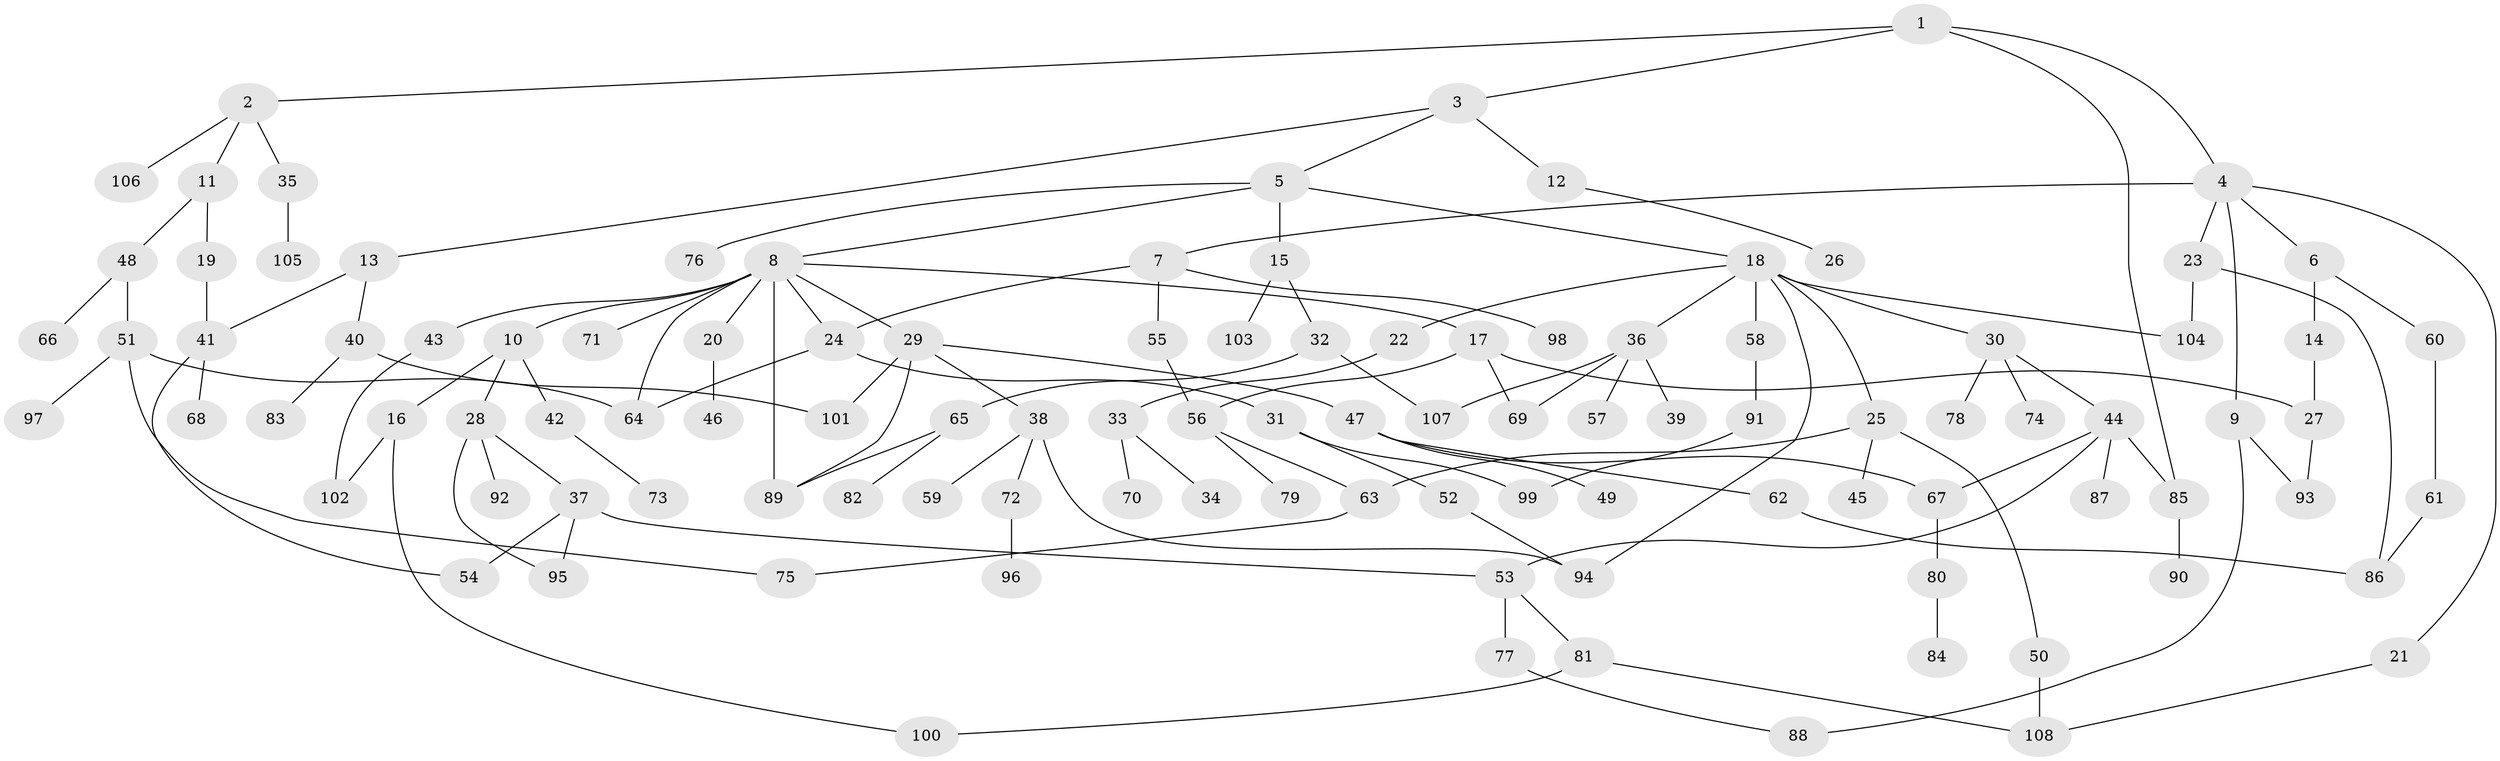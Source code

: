 // Generated by graph-tools (version 1.1) at 2025/34/03/09/25 02:34:28]
// undirected, 108 vertices, 137 edges
graph export_dot {
graph [start="1"]
  node [color=gray90,style=filled];
  1;
  2;
  3;
  4;
  5;
  6;
  7;
  8;
  9;
  10;
  11;
  12;
  13;
  14;
  15;
  16;
  17;
  18;
  19;
  20;
  21;
  22;
  23;
  24;
  25;
  26;
  27;
  28;
  29;
  30;
  31;
  32;
  33;
  34;
  35;
  36;
  37;
  38;
  39;
  40;
  41;
  42;
  43;
  44;
  45;
  46;
  47;
  48;
  49;
  50;
  51;
  52;
  53;
  54;
  55;
  56;
  57;
  58;
  59;
  60;
  61;
  62;
  63;
  64;
  65;
  66;
  67;
  68;
  69;
  70;
  71;
  72;
  73;
  74;
  75;
  76;
  77;
  78;
  79;
  80;
  81;
  82;
  83;
  84;
  85;
  86;
  87;
  88;
  89;
  90;
  91;
  92;
  93;
  94;
  95;
  96;
  97;
  98;
  99;
  100;
  101;
  102;
  103;
  104;
  105;
  106;
  107;
  108;
  1 -- 2;
  1 -- 3;
  1 -- 4;
  1 -- 85;
  2 -- 11;
  2 -- 35;
  2 -- 106;
  3 -- 5;
  3 -- 12;
  3 -- 13;
  4 -- 6;
  4 -- 7;
  4 -- 9;
  4 -- 21;
  4 -- 23;
  5 -- 8;
  5 -- 15;
  5 -- 18;
  5 -- 76;
  6 -- 14;
  6 -- 60;
  7 -- 24;
  7 -- 55;
  7 -- 98;
  8 -- 10;
  8 -- 17;
  8 -- 20;
  8 -- 29;
  8 -- 43;
  8 -- 71;
  8 -- 89;
  8 -- 64;
  8 -- 24;
  9 -- 88;
  9 -- 93;
  10 -- 16;
  10 -- 28;
  10 -- 42;
  11 -- 19;
  11 -- 48;
  12 -- 26;
  13 -- 40;
  13 -- 41;
  14 -- 27;
  15 -- 32;
  15 -- 103;
  16 -- 100;
  16 -- 102;
  17 -- 27;
  17 -- 69;
  17 -- 56;
  18 -- 22;
  18 -- 25;
  18 -- 30;
  18 -- 36;
  18 -- 58;
  18 -- 94;
  18 -- 104;
  19 -- 41;
  20 -- 46;
  21 -- 108;
  22 -- 33;
  23 -- 86;
  23 -- 104;
  24 -- 31;
  24 -- 64;
  25 -- 45;
  25 -- 50;
  25 -- 63;
  27 -- 93;
  28 -- 37;
  28 -- 92;
  28 -- 95;
  29 -- 38;
  29 -- 47;
  29 -- 89;
  29 -- 101;
  30 -- 44;
  30 -- 74;
  30 -- 78;
  31 -- 52;
  31 -- 99;
  32 -- 65;
  32 -- 107;
  33 -- 34;
  33 -- 70;
  35 -- 105;
  36 -- 39;
  36 -- 57;
  36 -- 69;
  36 -- 107;
  37 -- 53;
  37 -- 54;
  37 -- 95;
  38 -- 59;
  38 -- 72;
  38 -- 94;
  40 -- 83;
  40 -- 101;
  41 -- 68;
  41 -- 54;
  42 -- 73;
  43 -- 102;
  44 -- 87;
  44 -- 67;
  44 -- 53;
  44 -- 85;
  47 -- 49;
  47 -- 62;
  47 -- 67;
  48 -- 51;
  48 -- 66;
  50 -- 108;
  51 -- 64;
  51 -- 97;
  51 -- 75;
  52 -- 94;
  53 -- 77;
  53 -- 81;
  55 -- 56;
  56 -- 79;
  56 -- 63;
  58 -- 91;
  60 -- 61;
  61 -- 86;
  62 -- 86;
  63 -- 75;
  65 -- 82;
  65 -- 89;
  67 -- 80;
  72 -- 96;
  77 -- 88;
  80 -- 84;
  81 -- 100;
  81 -- 108;
  85 -- 90;
  91 -- 99;
}
